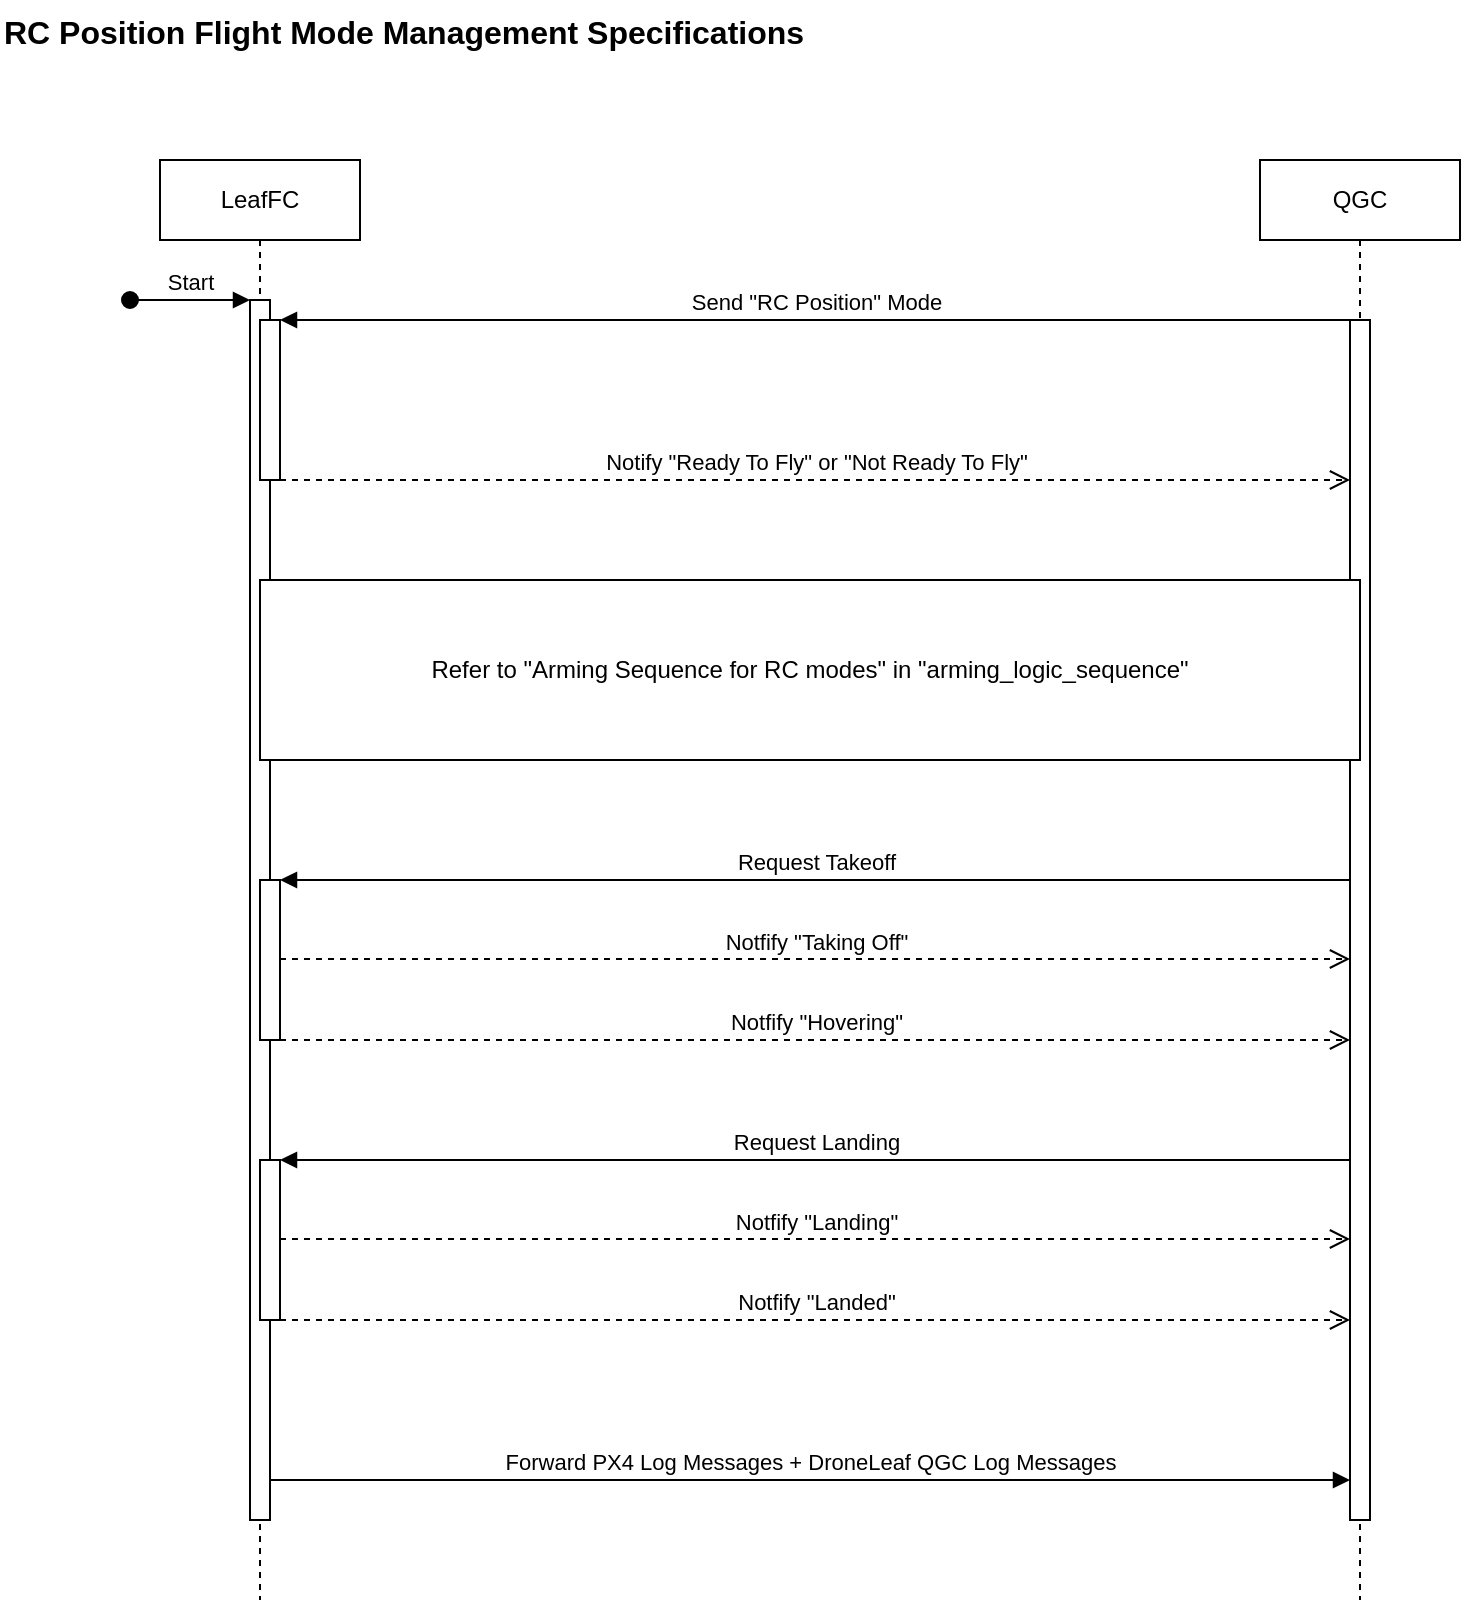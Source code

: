 <mxfile version="25.0.1">
  <diagram name="Page-1" id="2YBvvXClWsGukQMizWep">
    <mxGraphModel dx="993" dy="635" grid="1" gridSize="10" guides="1" tooltips="1" connect="1" arrows="1" fold="1" page="1" pageScale="1" pageWidth="850" pageHeight="1100" math="0" shadow="0">
      <root>
        <mxCell id="0" />
        <mxCell id="1" parent="0" />
        <mxCell id="aM9ryv3xv72pqoxQDRHE-1" value="LeafFC" style="shape=umlLifeline;perimeter=lifelinePerimeter;whiteSpace=wrap;html=1;container=0;dropTarget=0;collapsible=0;recursiveResize=0;outlineConnect=0;portConstraint=eastwest;newEdgeStyle={&quot;edgeStyle&quot;:&quot;elbowEdgeStyle&quot;,&quot;elbow&quot;:&quot;vertical&quot;,&quot;curved&quot;:0,&quot;rounded&quot;:0};" parent="1" vertex="1">
          <mxGeometry x="90" y="80" width="100" height="720" as="geometry" />
        </mxCell>
        <mxCell id="aM9ryv3xv72pqoxQDRHE-2" value="" style="html=1;points=[];perimeter=orthogonalPerimeter;outlineConnect=0;targetShapes=umlLifeline;portConstraint=eastwest;newEdgeStyle={&quot;edgeStyle&quot;:&quot;elbowEdgeStyle&quot;,&quot;elbow&quot;:&quot;vertical&quot;,&quot;curved&quot;:0,&quot;rounded&quot;:0};" parent="aM9ryv3xv72pqoxQDRHE-1" vertex="1">
          <mxGeometry x="45" y="70" width="10" height="610" as="geometry" />
        </mxCell>
        <mxCell id="aM9ryv3xv72pqoxQDRHE-3" value="Start" style="html=1;verticalAlign=bottom;startArrow=oval;endArrow=block;startSize=8;edgeStyle=elbowEdgeStyle;elbow=vertical;curved=0;rounded=0;" parent="aM9ryv3xv72pqoxQDRHE-1" target="aM9ryv3xv72pqoxQDRHE-2" edge="1">
          <mxGeometry relative="1" as="geometry">
            <mxPoint x="-15" y="70" as="sourcePoint" />
          </mxGeometry>
        </mxCell>
        <mxCell id="FyPNpNC2kR1NkTkBjpkE-2" value="" style="html=1;points=[];perimeter=orthogonalPerimeter;outlineConnect=0;targetShapes=umlLifeline;portConstraint=eastwest;newEdgeStyle={&quot;edgeStyle&quot;:&quot;elbowEdgeStyle&quot;,&quot;elbow&quot;:&quot;vertical&quot;,&quot;curved&quot;:0,&quot;rounded&quot;:0};" parent="aM9ryv3xv72pqoxQDRHE-1" vertex="1">
          <mxGeometry x="50" y="80" width="10" height="80" as="geometry" />
        </mxCell>
        <mxCell id="FyPNpNC2kR1NkTkBjpkE-12" value="Forward PX4 Log Messages + DroneLeaf QGC Log Messages" style="html=1;verticalAlign=bottom;endArrow=block;edgeStyle=elbowEdgeStyle;elbow=vertical;curved=0;rounded=0;" parent="aM9ryv3xv72pqoxQDRHE-1" source="aM9ryv3xv72pqoxQDRHE-2" edge="1">
          <mxGeometry relative="1" as="geometry">
            <mxPoint x="60" y="660" as="sourcePoint" />
            <Array as="points">
              <mxPoint x="150" y="660" />
            </Array>
            <mxPoint x="595" y="660" as="targetPoint" />
          </mxGeometry>
        </mxCell>
        <mxCell id="aM9ryv3xv72pqoxQDRHE-5" value="QGC" style="shape=umlLifeline;perimeter=lifelinePerimeter;whiteSpace=wrap;html=1;container=0;dropTarget=0;collapsible=0;recursiveResize=0;outlineConnect=0;portConstraint=eastwest;newEdgeStyle={&quot;edgeStyle&quot;:&quot;elbowEdgeStyle&quot;,&quot;elbow&quot;:&quot;vertical&quot;,&quot;curved&quot;:0,&quot;rounded&quot;:0};" parent="1" vertex="1">
          <mxGeometry x="640" y="80" width="100" height="720" as="geometry" />
        </mxCell>
        <mxCell id="aM9ryv3xv72pqoxQDRHE-6" value="" style="html=1;points=[];perimeter=orthogonalPerimeter;outlineConnect=0;targetShapes=umlLifeline;portConstraint=eastwest;newEdgeStyle={&quot;edgeStyle&quot;:&quot;elbowEdgeStyle&quot;,&quot;elbow&quot;:&quot;vertical&quot;,&quot;curved&quot;:0,&quot;rounded&quot;:0};" parent="aM9ryv3xv72pqoxQDRHE-5" vertex="1">
          <mxGeometry x="45" y="80" width="10" height="600" as="geometry" />
        </mxCell>
        <mxCell id="FyPNpNC2kR1NkTkBjpkE-1" value="RC Position Flight Mode Management Specifications" style="text;html=1;align=left;verticalAlign=top;resizable=0;points=[];autosize=1;strokeColor=none;fillColor=none;fontStyle=1;fontSize=16;" parent="1" vertex="1">
          <mxGeometry x="10" width="400" height="30" as="geometry" />
        </mxCell>
        <mxCell id="aM9ryv3xv72pqoxQDRHE-7" value="Send &quot;RC Position&quot; Mode" style="html=1;verticalAlign=bottom;endArrow=block;edgeStyle=elbowEdgeStyle;elbow=horizontal;curved=0;rounded=0;" parent="1" source="aM9ryv3xv72pqoxQDRHE-6" edge="1">
          <mxGeometry relative="1" as="geometry">
            <Array as="points">
              <mxPoint x="230" y="160" />
            </Array>
            <mxPoint x="150" y="160" as="targetPoint" />
          </mxGeometry>
        </mxCell>
        <mxCell id="FyPNpNC2kR1NkTkBjpkE-3" value="Notify &quot;Ready To Fly&quot; or &quot;Not Ready To Fly&quot;" style="html=1;verticalAlign=bottom;endArrow=open;dashed=1;endSize=8;edgeStyle=elbowEdgeStyle;elbow=vertical;curved=0;rounded=0;" parent="1" edge="1">
          <mxGeometry relative="1" as="geometry">
            <mxPoint x="685" y="240" as="targetPoint" />
            <Array as="points">
              <mxPoint x="230" y="240" />
            </Array>
            <mxPoint x="150" y="240" as="sourcePoint" />
          </mxGeometry>
        </mxCell>
        <mxCell id="FyPNpNC2kR1NkTkBjpkE-4" value="" style="html=1;points=[];perimeter=orthogonalPerimeter;outlineConnect=0;targetShapes=umlLifeline;portConstraint=eastwest;newEdgeStyle={&quot;edgeStyle&quot;:&quot;elbowEdgeStyle&quot;,&quot;elbow&quot;:&quot;vertical&quot;,&quot;curved&quot;:0,&quot;rounded&quot;:0};" parent="1" vertex="1">
          <mxGeometry x="140" y="440" width="10" height="80" as="geometry" />
        </mxCell>
        <mxCell id="FyPNpNC2kR1NkTkBjpkE-5" value="Request Takeoff" style="html=1;verticalAlign=bottom;endArrow=block;edgeStyle=elbowEdgeStyle;elbow=vertical;curved=0;rounded=0;" parent="1" target="FyPNpNC2kR1NkTkBjpkE-4" edge="1">
          <mxGeometry relative="1" as="geometry">
            <mxPoint x="685" y="440" as="sourcePoint" />
            <Array as="points">
              <mxPoint x="240" y="440" />
            </Array>
          </mxGeometry>
        </mxCell>
        <mxCell id="FyPNpNC2kR1NkTkBjpkE-6" value="Notfify &quot;Hovering&quot;" style="html=1;verticalAlign=bottom;endArrow=open;dashed=1;endSize=8;edgeStyle=elbowEdgeStyle;elbow=vertical;curved=0;rounded=0;" parent="1" edge="1">
          <mxGeometry relative="1" as="geometry">
            <mxPoint x="685" y="520" as="targetPoint" />
            <Array as="points">
              <mxPoint x="230" y="520" />
            </Array>
            <mxPoint x="150" y="520" as="sourcePoint" />
          </mxGeometry>
        </mxCell>
        <mxCell id="FyPNpNC2kR1NkTkBjpkE-7" value="Notfify &quot;Taking Off&quot;" style="html=1;verticalAlign=bottom;endArrow=open;dashed=1;endSize=8;edgeStyle=elbowEdgeStyle;elbow=vertical;curved=0;rounded=0;" parent="1" edge="1">
          <mxGeometry relative="1" as="geometry">
            <mxPoint x="685" y="479.5" as="targetPoint" />
            <Array as="points">
              <mxPoint x="230" y="479.5" />
            </Array>
            <mxPoint x="150" y="479.5" as="sourcePoint" />
          </mxGeometry>
        </mxCell>
        <mxCell id="FyPNpNC2kR1NkTkBjpkE-8" value="" style="html=1;points=[];perimeter=orthogonalPerimeter;outlineConnect=0;targetShapes=umlLifeline;portConstraint=eastwest;newEdgeStyle={&quot;edgeStyle&quot;:&quot;elbowEdgeStyle&quot;,&quot;elbow&quot;:&quot;vertical&quot;,&quot;curved&quot;:0,&quot;rounded&quot;:0};" parent="1" vertex="1">
          <mxGeometry x="140" y="580" width="10" height="80" as="geometry" />
        </mxCell>
        <mxCell id="FyPNpNC2kR1NkTkBjpkE-9" value="Request Landing" style="html=1;verticalAlign=bottom;endArrow=block;edgeStyle=elbowEdgeStyle;elbow=vertical;curved=0;rounded=0;" parent="1" target="FyPNpNC2kR1NkTkBjpkE-8" edge="1">
          <mxGeometry relative="1" as="geometry">
            <mxPoint x="685" y="580" as="sourcePoint" />
            <Array as="points">
              <mxPoint x="240" y="580" />
            </Array>
          </mxGeometry>
        </mxCell>
        <mxCell id="FyPNpNC2kR1NkTkBjpkE-10" value="Notfify &quot;Landed&quot;" style="html=1;verticalAlign=bottom;endArrow=open;dashed=1;endSize=8;edgeStyle=elbowEdgeStyle;elbow=vertical;curved=0;rounded=0;" parent="1" edge="1">
          <mxGeometry relative="1" as="geometry">
            <mxPoint x="685" y="660" as="targetPoint" />
            <Array as="points">
              <mxPoint x="230" y="660" />
            </Array>
            <mxPoint x="150" y="660" as="sourcePoint" />
          </mxGeometry>
        </mxCell>
        <mxCell id="FyPNpNC2kR1NkTkBjpkE-11" value="Notfify &quot;Landing&quot;" style="html=1;verticalAlign=bottom;endArrow=open;dashed=1;endSize=8;edgeStyle=elbowEdgeStyle;elbow=vertical;curved=0;rounded=0;" parent="1" edge="1">
          <mxGeometry relative="1" as="geometry">
            <mxPoint x="685" y="619.5" as="targetPoint" />
            <Array as="points">
              <mxPoint x="230" y="619.5" />
            </Array>
            <mxPoint x="150" y="619.5" as="sourcePoint" />
          </mxGeometry>
        </mxCell>
        <mxCell id="xwoOgtTrxGbwh83AzsFB-1" value="Refer to &quot;Arming Sequence for RC modes&quot; in &quot;arming_logic_sequence&quot;" style="rounded=0;whiteSpace=wrap;html=1;" parent="1" vertex="1">
          <mxGeometry x="140" y="290" width="550" height="90" as="geometry" />
        </mxCell>
      </root>
    </mxGraphModel>
  </diagram>
</mxfile>
